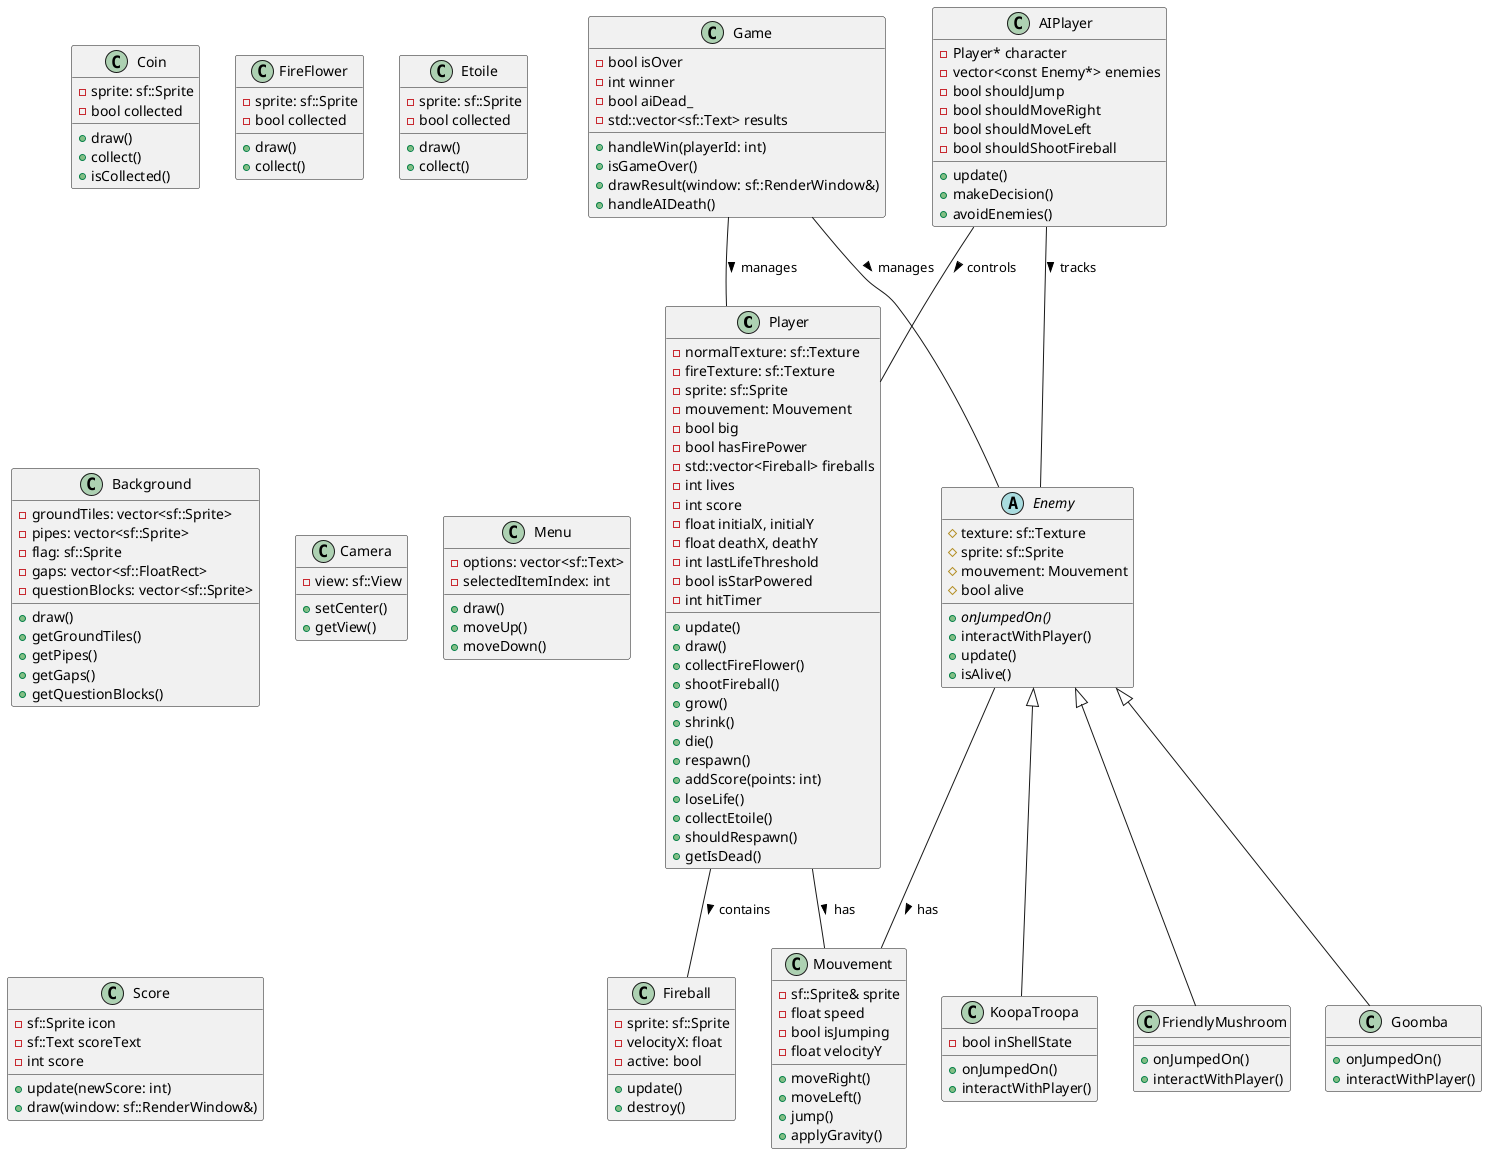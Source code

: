 @startuml Complete Class Diagram

' Player-related classes
class Player {
  ' Key attributes
  - normalTexture: sf::Texture
  - fireTexture: sf::Texture
  - sprite: sf::Sprite
  - mouvement: Mouvement
  - bool big
  - bool hasFirePower
  - std::vector<Fireball> fireballs
  - int lives
  - int score
  - float initialX, initialY
  - float deathX, deathY
  - int lastLifeThreshold
  - bool isStarPowered
  - int hitTimer
  
  ' Key methods
  + update()
  + draw()
  + collectFireFlower()
  + shootFireball()
  + grow()
  + shrink()
  + die()
  + respawn()
  + addScore(points: int)
  + loseLife()
  + collectEtoile()
  + shouldRespawn()
  + getIsDead()
}

class Mouvement {
  - sf::Sprite& sprite
  - float speed
  - bool isJumping
  - float velocityY
  
  + moveRight()
  + moveLeft()
  + jump()
  + applyGravity()
}

' Enemy-related classes
abstract class Enemy {
  # texture: sf::Texture
  # sprite: sf::Sprite
  # mouvement: Mouvement
  # bool alive
  
  + {abstract} onJumpedOn()
  + interactWithPlayer()
  + update()
  + isAlive()
}

class Goomba {
  + onJumpedOn()
  + interactWithPlayer()
}

class KoopaTroopa {
  - bool inShellState
  + onJumpedOn()
  + interactWithPlayer()
}

class FriendlyMushroom {
  + onJumpedOn()
  + interactWithPlayer()
}

' Item classes
class Coin {
  - sprite: sf::Sprite
  - bool collected
  
  + draw()
  + collect()
  + isCollected()
}

class FireFlower {
  - sprite: sf::Sprite
  - bool collected
  
  + draw()
  + collect()
}

class Fireball {
  - sprite: sf::Sprite
  - velocityX: float
  - active: bool
  
  + update()
  + destroy()
}

class Etoile {
  - sprite: sf::Sprite
  - bool collected
  
  + draw()
  + collect()
}

' Game management classes
class Game {
  - bool isOver
  - int winner
  - bool aiDead_
  - std::vector<sf::Text> results
  
  + handleWin(playerId: int)
  + isGameOver()
  + drawResult(window: sf::RenderWindow&)
  + handleAIDeath()
}

class Background {
  - groundTiles: vector<sf::Sprite>
  - pipes: vector<sf::Sprite>
  - flag: sf::Sprite
  - gaps: vector<sf::FloatRect>
  - questionBlocks: vector<sf::Sprite>
  
  + draw()
  + getGroundTiles()
  + getPipes()
  + getGaps()
  + getQuestionBlocks()
}

class Camera {
  - view: sf::View
  
  + setCenter()
  + getView()
}

class Menu {
  - options: vector<sf::Text>
  - selectedItemIndex: int
  
  + draw()
  + moveUp()
  + moveDown()
}

class AIPlayer {
  - Player* character
  - vector<const Enemy*> enemies
  - bool shouldJump
  - bool shouldMoveRight
  - bool shouldMoveLeft
  - bool shouldShootFireball
  
  + update()
  + makeDecision()
  + avoidEnemies()
}

class Score {
  - sf::Sprite icon
  - sf::Text scoreText
  - int score
  
  + update(newScore: int)
  + draw(window: sf::RenderWindow&)
}

' Relationships
Player -- Mouvement : has >
Player -- Fireball : contains >

Enemy <|-- Goomba
Enemy <|-- KoopaTroopa
Enemy <|-- FriendlyMushroom
Enemy -- Mouvement : has >

AIPlayer -- Player : controls >
AIPlayer -- Enemy : tracks >

Game -- Player : manages >
Game -- Enemy : manages >

@enduml

